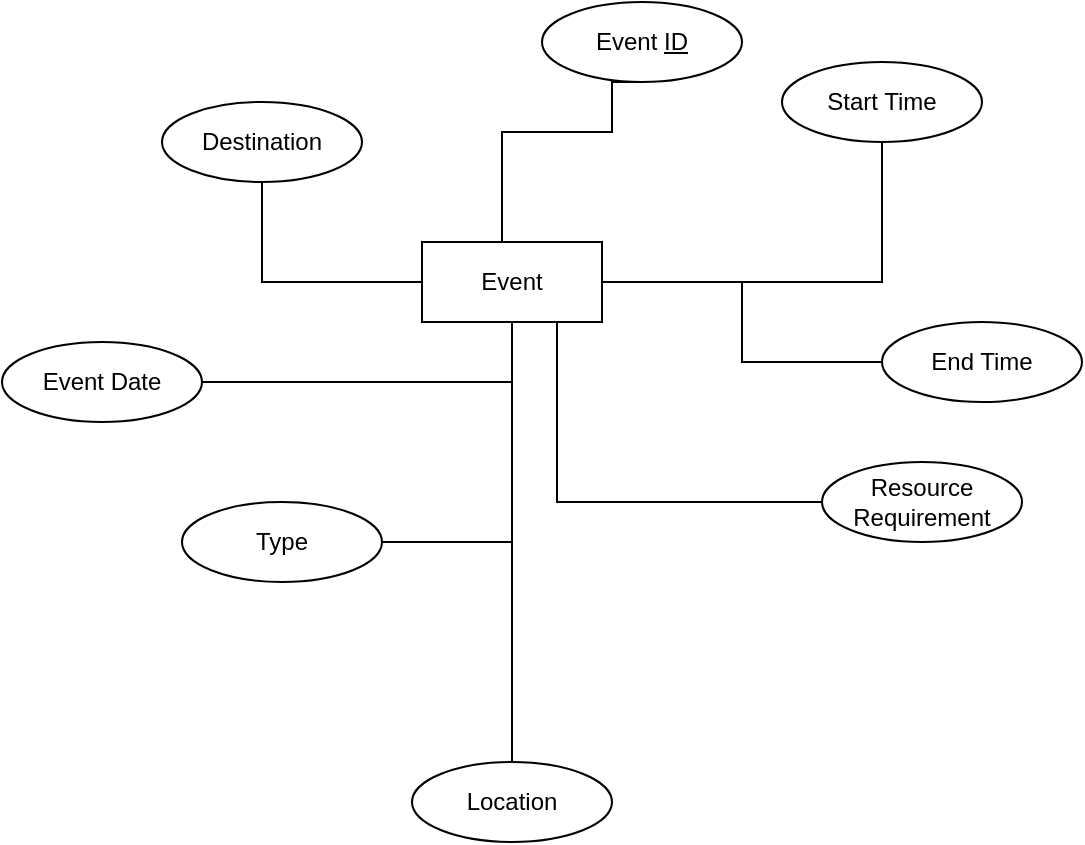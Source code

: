 <mxfile version="26.0.10" pages="4">
  <diagram name="Page-1" id="jLtEsrD5bbVMdI0_Jp3P">
    <mxGraphModel dx="880" dy="468" grid="1" gridSize="10" guides="1" tooltips="1" connect="1" arrows="1" fold="1" page="1" pageScale="1" pageWidth="850" pageHeight="1100" math="0" shadow="0">
      <root>
        <mxCell id="0" />
        <mxCell id="1" parent="0" />
        <mxCell id="_hPpP1x5KGNEwNmz4fsg-4" style="edgeStyle=orthogonalEdgeStyle;rounded=0;orthogonalLoop=1;jettySize=auto;html=1;entryX=0.5;entryY=1;entryDx=0;entryDy=0;endArrow=none;startFill=0;" parent="1" source="_hPpP1x5KGNEwNmz4fsg-1" target="_hPpP1x5KGNEwNmz4fsg-3" edge="1">
          <mxGeometry relative="1" as="geometry">
            <Array as="points">
              <mxPoint x="330" y="265" />
              <mxPoint x="385" y="265" />
            </Array>
          </mxGeometry>
        </mxCell>
        <mxCell id="_hPpP1x5KGNEwNmz4fsg-6" style="edgeStyle=orthogonalEdgeStyle;rounded=0;orthogonalLoop=1;jettySize=auto;html=1;entryX=0.5;entryY=1;entryDx=0;entryDy=0;endArrow=none;startFill=0;" parent="1" source="_hPpP1x5KGNEwNmz4fsg-1" target="_hPpP1x5KGNEwNmz4fsg-5" edge="1">
          <mxGeometry relative="1" as="geometry" />
        </mxCell>
        <mxCell id="_hPpP1x5KGNEwNmz4fsg-10" style="edgeStyle=orthogonalEdgeStyle;rounded=0;orthogonalLoop=1;jettySize=auto;html=1;entryX=0.5;entryY=0;entryDx=0;entryDy=0;endArrow=none;startFill=0;" parent="1" source="_hPpP1x5KGNEwNmz4fsg-1" target="_hPpP1x5KGNEwNmz4fsg-7" edge="1">
          <mxGeometry relative="1" as="geometry" />
        </mxCell>
        <mxCell id="_hPpP1x5KGNEwNmz4fsg-34" style="edgeStyle=orthogonalEdgeStyle;rounded=0;orthogonalLoop=1;jettySize=auto;html=1;entryX=0.5;entryY=1;entryDx=0;entryDy=0;endArrow=none;startFill=0;" parent="1" source="_hPpP1x5KGNEwNmz4fsg-1" target="_hPpP1x5KGNEwNmz4fsg-33" edge="1">
          <mxGeometry relative="1" as="geometry" />
        </mxCell>
        <mxCell id="_hPpP1x5KGNEwNmz4fsg-1" value="Event" style="whiteSpace=wrap;html=1;align=center;" parent="1" vertex="1">
          <mxGeometry x="290" y="320" width="90" height="40" as="geometry" />
        </mxCell>
        <mxCell id="_hPpP1x5KGNEwNmz4fsg-3" value="Event&amp;nbsp;&lt;u&gt;ID&lt;/u&gt;" style="ellipse;whiteSpace=wrap;html=1;align=center;" parent="1" vertex="1">
          <mxGeometry x="350" y="200" width="100" height="40" as="geometry" />
        </mxCell>
        <mxCell id="_hPpP1x5KGNEwNmz4fsg-5" value="&lt;div&gt;Destination&lt;/div&gt;" style="ellipse;whiteSpace=wrap;html=1;align=center;" parent="1" vertex="1">
          <mxGeometry x="160" y="250" width="100" height="40" as="geometry" />
        </mxCell>
        <mxCell id="_hPpP1x5KGNEwNmz4fsg-7" value="Location" style="ellipse;whiteSpace=wrap;html=1;align=center;" parent="1" vertex="1">
          <mxGeometry x="285" y="580" width="100" height="40" as="geometry" />
        </mxCell>
        <mxCell id="_hPpP1x5KGNEwNmz4fsg-12" style="edgeStyle=orthogonalEdgeStyle;rounded=0;orthogonalLoop=1;jettySize=auto;html=1;endArrow=none;startFill=0;" parent="1" source="_hPpP1x5KGNEwNmz4fsg-11" target="_hPpP1x5KGNEwNmz4fsg-1" edge="1">
          <mxGeometry relative="1" as="geometry" />
        </mxCell>
        <mxCell id="_hPpP1x5KGNEwNmz4fsg-11" value="End Time" style="ellipse;whiteSpace=wrap;html=1;align=center;" parent="1" vertex="1">
          <mxGeometry x="520" y="360" width="100" height="40" as="geometry" />
        </mxCell>
        <mxCell id="_hPpP1x5KGNEwNmz4fsg-33" value="Start Time" style="ellipse;whiteSpace=wrap;html=1;align=center;" parent="1" vertex="1">
          <mxGeometry x="470" y="230" width="100" height="40" as="geometry" />
        </mxCell>
        <mxCell id="_hPpP1x5KGNEwNmz4fsg-78" style="edgeStyle=orthogonalEdgeStyle;rounded=0;orthogonalLoop=1;jettySize=auto;html=1;entryX=0.5;entryY=1;entryDx=0;entryDy=0;endArrow=none;startFill=0;" parent="1" source="_hPpP1x5KGNEwNmz4fsg-77" target="_hPpP1x5KGNEwNmz4fsg-1" edge="1">
          <mxGeometry relative="1" as="geometry" />
        </mxCell>
        <mxCell id="_hPpP1x5KGNEwNmz4fsg-77" value="Type" style="ellipse;whiteSpace=wrap;html=1;align=center;" parent="1" vertex="1">
          <mxGeometry x="170" y="450" width="100" height="40" as="geometry" />
        </mxCell>
        <mxCell id="_hPpP1x5KGNEwNmz4fsg-80" style="edgeStyle=orthogonalEdgeStyle;rounded=0;orthogonalLoop=1;jettySize=auto;html=1;entryX=0.5;entryY=1;entryDx=0;entryDy=0;endArrow=none;startFill=0;" parent="1" source="_hPpP1x5KGNEwNmz4fsg-79" target="_hPpP1x5KGNEwNmz4fsg-1" edge="1">
          <mxGeometry relative="1" as="geometry" />
        </mxCell>
        <mxCell id="_hPpP1x5KGNEwNmz4fsg-79" value="&lt;div&gt;Event Date&lt;/div&gt;" style="ellipse;whiteSpace=wrap;html=1;align=center;" parent="1" vertex="1">
          <mxGeometry x="80" y="370" width="100" height="40" as="geometry" />
        </mxCell>
        <mxCell id="_hPpP1x5KGNEwNmz4fsg-82" style="edgeStyle=orthogonalEdgeStyle;rounded=0;orthogonalLoop=1;jettySize=auto;html=1;entryX=0.75;entryY=1;entryDx=0;entryDy=0;endArrow=none;startFill=0;" parent="1" source="_hPpP1x5KGNEwNmz4fsg-81" target="_hPpP1x5KGNEwNmz4fsg-1" edge="1">
          <mxGeometry relative="1" as="geometry" />
        </mxCell>
        <mxCell id="_hPpP1x5KGNEwNmz4fsg-81" value="Resource Requirement" style="ellipse;whiteSpace=wrap;html=1;align=center;" parent="1" vertex="1">
          <mxGeometry x="490" y="430" width="100" height="40" as="geometry" />
        </mxCell>
      </root>
    </mxGraphModel>
  </diagram>
  <diagram id="xW_6rSMzqBG5l2Te2S_-" name="Page-2">
    <mxGraphModel dx="880" dy="1568" grid="1" gridSize="10" guides="1" tooltips="1" connect="1" arrows="1" fold="1" page="1" pageScale="1" pageWidth="850" pageHeight="1100" math="0" shadow="0">
      <root>
        <mxCell id="0" />
        <mxCell id="1" parent="0" />
        <mxCell id="i2mhGF5Ou8PGs9x8ljhA-6" style="edgeStyle=orthogonalEdgeStyle;rounded=0;orthogonalLoop=1;jettySize=auto;html=1;exitX=0.25;exitY=0;exitDx=0;exitDy=0;entryX=0.5;entryY=1;entryDx=0;entryDy=0;endArrow=none;startFill=0;" edge="1" parent="1" source="i2mhGF5Ou8PGs9x8ljhA-1" target="i2mhGF5Ou8PGs9x8ljhA-3">
          <mxGeometry relative="1" as="geometry" />
        </mxCell>
        <mxCell id="i2mhGF5Ou8PGs9x8ljhA-7" style="edgeStyle=orthogonalEdgeStyle;rounded=0;orthogonalLoop=1;jettySize=auto;html=1;exitX=0.5;exitY=0;exitDx=0;exitDy=0;entryX=0.5;entryY=1;entryDx=0;entryDy=0;endArrow=none;startFill=0;" edge="1" parent="1" source="i2mhGF5Ou8PGs9x8ljhA-1" target="i2mhGF5Ou8PGs9x8ljhA-4">
          <mxGeometry relative="1" as="geometry" />
        </mxCell>
        <mxCell id="i2mhGF5Ou8PGs9x8ljhA-8" style="edgeStyle=orthogonalEdgeStyle;rounded=0;orthogonalLoop=1;jettySize=auto;html=1;exitX=0;exitY=0.5;exitDx=0;exitDy=0;endArrow=none;startFill=0;" edge="1" parent="1" source="i2mhGF5Ou8PGs9x8ljhA-1" target="i2mhGF5Ou8PGs9x8ljhA-5">
          <mxGeometry relative="1" as="geometry" />
        </mxCell>
        <mxCell id="i2mhGF5Ou8PGs9x8ljhA-13" style="edgeStyle=orthogonalEdgeStyle;rounded=0;orthogonalLoop=1;jettySize=auto;html=1;exitX=0.25;exitY=1;exitDx=0;exitDy=0;endArrow=none;startFill=0;" edge="1" parent="1" source="i2mhGF5Ou8PGs9x8ljhA-1" target="i2mhGF5Ou8PGs9x8ljhA-12">
          <mxGeometry relative="1" as="geometry" />
        </mxCell>
        <mxCell id="i2mhGF5Ou8PGs9x8ljhA-1" value="Students" style="whiteSpace=wrap;html=1;align=center;" vertex="1" parent="1">
          <mxGeometry x="250" y="-260" width="100" height="40" as="geometry" />
        </mxCell>
        <mxCell id="i2mhGF5Ou8PGs9x8ljhA-15" style="edgeStyle=orthogonalEdgeStyle;rounded=0;orthogonalLoop=1;jettySize=auto;html=1;exitX=0.5;exitY=0;exitDx=0;exitDy=0;entryX=0.5;entryY=1;entryDx=0;entryDy=0;endArrow=none;startFill=0;" edge="1" parent="1" source="i2mhGF5Ou8PGs9x8ljhA-2" target="i2mhGF5Ou8PGs9x8ljhA-9">
          <mxGeometry relative="1" as="geometry" />
        </mxCell>
        <mxCell id="i2mhGF5Ou8PGs9x8ljhA-17" value="" style="edgeStyle=orthogonalEdgeStyle;rounded=0;orthogonalLoop=1;jettySize=auto;html=1;endArrow=none;startFill=0;" edge="1" parent="1" source="i2mhGF5Ou8PGs9x8ljhA-2" target="i2mhGF5Ou8PGs9x8ljhA-11">
          <mxGeometry relative="1" as="geometry" />
        </mxCell>
        <mxCell id="i2mhGF5Ou8PGs9x8ljhA-18" style="edgeStyle=orthogonalEdgeStyle;rounded=0;orthogonalLoop=1;jettySize=auto;html=1;exitX=1;exitY=1;exitDx=0;exitDy=0;entryX=0;entryY=0.5;entryDx=0;entryDy=0;endArrow=none;startFill=0;" edge="1" parent="1" source="i2mhGF5Ou8PGs9x8ljhA-2" target="i2mhGF5Ou8PGs9x8ljhA-14">
          <mxGeometry relative="1" as="geometry" />
        </mxCell>
        <mxCell id="i2mhGF5Ou8PGs9x8ljhA-2" value="Courses&amp;nbsp;" style="whiteSpace=wrap;html=1;align=center;" vertex="1" parent="1">
          <mxGeometry x="460" y="-260" width="100" height="50" as="geometry" />
        </mxCell>
        <mxCell id="i2mhGF5Ou8PGs9x8ljhA-3" value="Name&amp;nbsp;" style="ellipse;whiteSpace=wrap;html=1;align=center;" vertex="1" parent="1">
          <mxGeometry x="130" y="-370" width="100" height="40" as="geometry" />
        </mxCell>
        <mxCell id="i2mhGF5Ou8PGs9x8ljhA-4" value="DOB" style="ellipse;whiteSpace=wrap;html=1;align=center;" vertex="1" parent="1">
          <mxGeometry x="260" y="-380" width="100" height="40" as="geometry" />
        </mxCell>
        <mxCell id="i2mhGF5Ou8PGs9x8ljhA-5" value="program, enrolled&amp;nbsp;" style="ellipse;whiteSpace=wrap;html=1;align=center;" vertex="1" parent="1">
          <mxGeometry x="80" y="-260" width="100" height="40" as="geometry" />
        </mxCell>
        <mxCell id="i2mhGF5Ou8PGs9x8ljhA-9" value="Course code&amp;nbsp;" style="ellipse;whiteSpace=wrap;html=1;align=center;fontStyle=4" vertex="1" parent="1">
          <mxGeometry x="460" y="-360" width="100" height="40" as="geometry" />
        </mxCell>
        <mxCell id="i2mhGF5Ou8PGs9x8ljhA-10" value="Course Name&amp;nbsp;" style="ellipse;whiteSpace=wrap;html=1;align=center;" vertex="1" parent="1">
          <mxGeometry x="580" y="-370" width="100" height="40" as="geometry" />
        </mxCell>
        <mxCell id="i2mhGF5Ou8PGs9x8ljhA-11" value="CREDIT&amp;nbsp;" style="ellipse;whiteSpace=wrap;html=1;align=center;" vertex="1" parent="1">
          <mxGeometry x="620" y="-290" width="100" height="40" as="geometry" />
        </mxCell>
        <mxCell id="i2mhGF5Ou8PGs9x8ljhA-12" value="&lt;u&gt;Student ID&amp;nbsp;&lt;/u&gt;" style="ellipse;whiteSpace=wrap;html=1;align=center;" vertex="1" parent="1">
          <mxGeometry x="160" y="-150" width="100" height="40" as="geometry" />
        </mxCell>
        <mxCell id="i2mhGF5Ou8PGs9x8ljhA-14" value="Instructor" style="ellipse;whiteSpace=wrap;html=1;align=center;" vertex="1" parent="1">
          <mxGeometry x="620" y="-190" width="100" height="40" as="geometry" />
        </mxCell>
        <mxCell id="i2mhGF5Ou8PGs9x8ljhA-16" style="edgeStyle=orthogonalEdgeStyle;rounded=0;orthogonalLoop=1;jettySize=auto;html=1;exitX=1;exitY=0;exitDx=0;exitDy=0;entryX=0.38;entryY=1.05;entryDx=0;entryDy=0;entryPerimeter=0;endArrow=none;startFill=0;" edge="1" parent="1" source="i2mhGF5Ou8PGs9x8ljhA-2" target="i2mhGF5Ou8PGs9x8ljhA-10">
          <mxGeometry relative="1" as="geometry" />
        </mxCell>
      </root>
    </mxGraphModel>
  </diagram>
  <diagram id="GySqCj4Al_hFCmeNnDxv" name="Page-3">
    <mxGraphModel dx="880" dy="468" grid="1" gridSize="10" guides="1" tooltips="1" connect="1" arrows="1" fold="1" page="1" pageScale="1" pageWidth="850" pageHeight="1100" math="0" shadow="0">
      <root>
        <mxCell id="0" />
        <mxCell id="1" parent="0" />
        <mxCell id="0rH-dLr79A3BfiNWrBxd-1" value="Patients&amp;nbsp;" style="whiteSpace=wrap;html=1;align=center;" vertex="1" parent="1">
          <mxGeometry x="170" y="200" width="100" height="40" as="geometry" />
        </mxCell>
        <mxCell id="LwfVSeKBWooUPOZBFfKQ-16" style="edgeStyle=orthogonalEdgeStyle;rounded=0;orthogonalLoop=1;jettySize=auto;html=1;exitX=0.5;exitY=0;exitDx=0;exitDy=0;entryX=0.5;entryY=1;entryDx=0;entryDy=0;endArrow=none;startFill=0;" edge="1" parent="1" source="UaqCe0fLroTgnNRUrXxv-1" target="LwfVSeKBWooUPOZBFfKQ-4">
          <mxGeometry relative="1" as="geometry" />
        </mxCell>
        <mxCell id="LwfVSeKBWooUPOZBFfKQ-17" style="edgeStyle=orthogonalEdgeStyle;rounded=0;orthogonalLoop=1;jettySize=auto;html=1;exitX=1;exitY=0.25;exitDx=0;exitDy=0;entryX=0;entryY=1;entryDx=0;entryDy=0;endArrow=none;startFill=0;" edge="1" parent="1" source="UaqCe0fLroTgnNRUrXxv-1" target="LwfVSeKBWooUPOZBFfKQ-5">
          <mxGeometry relative="1" as="geometry" />
        </mxCell>
        <mxCell id="UaqCe0fLroTgnNRUrXxv-1" value="Doctor&amp;nbsp;" style="whiteSpace=wrap;html=1;align=center;" vertex="1" parent="1">
          <mxGeometry x="510" y="210" width="100" height="30" as="geometry" />
        </mxCell>
        <mxCell id="LwfVSeKBWooUPOZBFfKQ-1" value="Patient ID&amp;nbsp;" style="ellipse;whiteSpace=wrap;html=1;align=center;" vertex="1" parent="1">
          <mxGeometry x="50" y="110" width="100" height="40" as="geometry" />
        </mxCell>
        <mxCell id="LwfVSeKBWooUPOZBFfKQ-2" value="Name&amp;nbsp;" style="ellipse;whiteSpace=wrap;html=1;align=center;" vertex="1" parent="1">
          <mxGeometry x="180" y="110" width="100" height="40" as="geometry" />
        </mxCell>
        <mxCell id="LwfVSeKBWooUPOZBFfKQ-3" value="Age&amp;nbsp;" style="ellipse;whiteSpace=wrap;html=1;align=center;" vertex="1" parent="1">
          <mxGeometry x="310" y="120" width="100" height="40" as="geometry" />
        </mxCell>
        <mxCell id="LwfVSeKBWooUPOZBFfKQ-4" value="Name&amp;nbsp;" style="ellipse;whiteSpace=wrap;html=1;align=center;" vertex="1" parent="1">
          <mxGeometry x="510" y="110" width="100" height="40" as="geometry" />
        </mxCell>
        <mxCell id="LwfVSeKBWooUPOZBFfKQ-5" value="Specilization&amp;nbsp;" style="ellipse;whiteSpace=wrap;html=1;align=center;" vertex="1" parent="1">
          <mxGeometry x="710" y="130" width="100" height="40" as="geometry" />
        </mxCell>
        <mxCell id="LwfVSeKBWooUPOZBFfKQ-6" value="Contact Information" style="ellipse;whiteSpace=wrap;html=1;align=center;" vertex="1" parent="1">
          <mxGeometry x="700" y="230" width="100" height="40" as="geometry" />
        </mxCell>
        <mxCell id="LwfVSeKBWooUPOZBFfKQ-7" value="Gender&amp;nbsp;" style="ellipse;whiteSpace=wrap;html=1;align=center;" vertex="1" parent="1">
          <mxGeometry x="30" y="200" width="100" height="40" as="geometry" />
        </mxCell>
        <mxCell id="LwfVSeKBWooUPOZBFfKQ-8" value="Medical History&amp;nbsp;" style="ellipse;whiteSpace=wrap;html=1;align=center;" vertex="1" parent="1">
          <mxGeometry x="150" y="290" width="100" height="40" as="geometry" />
        </mxCell>
        <mxCell id="LwfVSeKBWooUPOZBFfKQ-9" value="Avaliability&amp;nbsp;" style="ellipse;whiteSpace=wrap;html=1;align=center;" vertex="1" parent="1">
          <mxGeometry x="480" y="280" width="100" height="40" as="geometry" />
        </mxCell>
        <mxCell id="LwfVSeKBWooUPOZBFfKQ-10" style="edgeStyle=orthogonalEdgeStyle;rounded=0;orthogonalLoop=1;jettySize=auto;html=1;exitX=0;exitY=0.25;exitDx=0;exitDy=0;entryX=0.91;entryY=0.7;entryDx=0;entryDy=0;entryPerimeter=0;endArrow=none;startFill=0;" edge="1" parent="1" source="0rH-dLr79A3BfiNWrBxd-1" target="LwfVSeKBWooUPOZBFfKQ-7">
          <mxGeometry relative="1" as="geometry" />
        </mxCell>
        <mxCell id="LwfVSeKBWooUPOZBFfKQ-11" style="edgeStyle=orthogonalEdgeStyle;rounded=0;orthogonalLoop=1;jettySize=auto;html=1;exitX=0.25;exitY=0;exitDx=0;exitDy=0;entryX=0.62;entryY=0.95;entryDx=0;entryDy=0;entryPerimeter=0;endArrow=none;startFill=0;" edge="1" parent="1" source="0rH-dLr79A3BfiNWrBxd-1" target="LwfVSeKBWooUPOZBFfKQ-1">
          <mxGeometry relative="1" as="geometry" />
        </mxCell>
        <mxCell id="LwfVSeKBWooUPOZBFfKQ-12" style="edgeStyle=orthogonalEdgeStyle;rounded=0;orthogonalLoop=1;jettySize=auto;html=1;exitX=0.5;exitY=0;exitDx=0;exitDy=0;entryX=0.4;entryY=1;entryDx=0;entryDy=0;entryPerimeter=0;endArrow=none;startFill=0;" edge="1" parent="1" source="0rH-dLr79A3BfiNWrBxd-1" target="LwfVSeKBWooUPOZBFfKQ-2">
          <mxGeometry relative="1" as="geometry" />
        </mxCell>
        <mxCell id="LwfVSeKBWooUPOZBFfKQ-13" style="edgeStyle=orthogonalEdgeStyle;rounded=0;orthogonalLoop=1;jettySize=auto;html=1;exitX=0.75;exitY=0;exitDx=0;exitDy=0;entryX=0.34;entryY=1.025;entryDx=0;entryDy=0;entryPerimeter=0;endArrow=none;startFill=0;" edge="1" parent="1" source="0rH-dLr79A3BfiNWrBxd-1" target="LwfVSeKBWooUPOZBFfKQ-3">
          <mxGeometry relative="1" as="geometry" />
        </mxCell>
        <mxCell id="LwfVSeKBWooUPOZBFfKQ-14" style="edgeStyle=orthogonalEdgeStyle;rounded=0;orthogonalLoop=1;jettySize=auto;html=1;exitX=0.5;exitY=1;exitDx=0;exitDy=0;entryX=0.67;entryY=0.05;entryDx=0;entryDy=0;entryPerimeter=0;endArrow=none;startFill=0;" edge="1" parent="1" source="0rH-dLr79A3BfiNWrBxd-1" target="LwfVSeKBWooUPOZBFfKQ-8">
          <mxGeometry relative="1" as="geometry" />
        </mxCell>
        <mxCell id="LwfVSeKBWooUPOZBFfKQ-15" style="edgeStyle=orthogonalEdgeStyle;rounded=0;orthogonalLoop=1;jettySize=auto;html=1;exitX=0.5;exitY=1;exitDx=0;exitDy=0;entryX=0.65;entryY=0.05;entryDx=0;entryDy=0;entryPerimeter=0;endArrow=none;startFill=0;" edge="1" parent="1" source="UaqCe0fLroTgnNRUrXxv-1" target="LwfVSeKBWooUPOZBFfKQ-9">
          <mxGeometry relative="1" as="geometry" />
        </mxCell>
        <mxCell id="LwfVSeKBWooUPOZBFfKQ-18" style="edgeStyle=orthogonalEdgeStyle;rounded=0;orthogonalLoop=1;jettySize=auto;html=1;exitX=1;exitY=1;exitDx=0;exitDy=0;entryX=0.03;entryY=0.3;entryDx=0;entryDy=0;entryPerimeter=0;endArrow=none;startFill=0;" edge="1" parent="1" source="UaqCe0fLroTgnNRUrXxv-1" target="LwfVSeKBWooUPOZBFfKQ-6">
          <mxGeometry relative="1" as="geometry" />
        </mxCell>
      </root>
    </mxGraphModel>
  </diagram>
  <diagram id="HwT4oy8XX9pglZ_DoOOW" name="Page-4">
    <mxGraphModel dx="880" dy="468" grid="1" gridSize="10" guides="1" tooltips="1" connect="1" arrows="1" fold="1" page="1" pageScale="1" pageWidth="850" pageHeight="1100" math="0" shadow="0">
      <root>
        <mxCell id="0" />
        <mxCell id="1" parent="0" />
        <mxCell id="bWrE1PhXwlzSD_DR4PVm-8" style="edgeStyle=orthogonalEdgeStyle;rounded=0;orthogonalLoop=1;jettySize=auto;html=1;exitX=0.25;exitY=0;exitDx=0;exitDy=0;entryX=0.5;entryY=1;entryDx=0;entryDy=0;endArrow=none;startFill=0;" edge="1" parent="1" source="b16SQjrXJFUjHFu2ksD_-1" target="bWrE1PhXwlzSD_DR4PVm-4">
          <mxGeometry relative="1" as="geometry" />
        </mxCell>
        <mxCell id="bWrE1PhXwlzSD_DR4PVm-9" style="edgeStyle=orthogonalEdgeStyle;rounded=0;orthogonalLoop=1;jettySize=auto;html=1;exitX=0.75;exitY=0;exitDx=0;exitDy=0;entryX=0.5;entryY=1;entryDx=0;entryDy=0;endArrow=none;startFill=0;" edge="1" parent="1" source="b16SQjrXJFUjHFu2ksD_-1" target="bWrE1PhXwlzSD_DR4PVm-6">
          <mxGeometry relative="1" as="geometry" />
        </mxCell>
        <mxCell id="bWrE1PhXwlzSD_DR4PVm-10" style="edgeStyle=orthogonalEdgeStyle;rounded=0;orthogonalLoop=1;jettySize=auto;html=1;exitX=0.25;exitY=1;exitDx=0;exitDy=0;entryX=1;entryY=0;entryDx=0;entryDy=0;endArrow=none;startFill=0;" edge="1" parent="1" source="b16SQjrXJFUjHFu2ksD_-1" target="bWrE1PhXwlzSD_DR4PVm-7">
          <mxGeometry relative="1" as="geometry" />
        </mxCell>
        <mxCell id="bWrE1PhXwlzSD_DR4PVm-23" style="edgeStyle=orthogonalEdgeStyle;rounded=0;orthogonalLoop=1;jettySize=auto;html=1;exitX=0;exitY=0.5;exitDx=0;exitDy=0;entryX=1;entryY=0.5;entryDx=0;entryDy=0;endArrow=none;startFill=0;" edge="1" parent="1" source="b16SQjrXJFUjHFu2ksD_-1" target="bWrE1PhXwlzSD_DR4PVm-22">
          <mxGeometry relative="1" as="geometry" />
        </mxCell>
        <mxCell id="b16SQjrXJFUjHFu2ksD_-1" value="Delivery&amp;nbsp;" style="whiteSpace=wrap;html=1;align=center;" vertex="1" parent="1">
          <mxGeometry x="375" y="200" width="100" height="40" as="geometry" />
        </mxCell>
        <mxCell id="bWrE1PhXwlzSD_DR4PVm-16" style="edgeStyle=orthogonalEdgeStyle;rounded=0;orthogonalLoop=1;jettySize=auto;html=1;exitX=0.75;exitY=0;exitDx=0;exitDy=0;entryX=0.5;entryY=1;entryDx=0;entryDy=0;endArrow=none;startFill=0;" edge="1" parent="1" source="bWrE1PhXwlzSD_DR4PVm-2" target="bWrE1PhXwlzSD_DR4PVm-14">
          <mxGeometry relative="1" as="geometry" />
        </mxCell>
        <mxCell id="xcjLsUMatvyhc2eLWBcs-3" style="edgeStyle=orthogonalEdgeStyle;rounded=0;orthogonalLoop=1;jettySize=auto;html=1;exitX=0.25;exitY=1;exitDx=0;exitDy=0;endArrow=none;startFill=0;" edge="1" parent="1" source="bWrE1PhXwlzSD_DR4PVm-2" target="xcjLsUMatvyhc2eLWBcs-1">
          <mxGeometry relative="1" as="geometry" />
        </mxCell>
        <mxCell id="xcjLsUMatvyhc2eLWBcs-4" style="edgeStyle=orthogonalEdgeStyle;rounded=0;orthogonalLoop=1;jettySize=auto;html=1;exitX=0.75;exitY=1;exitDx=0;exitDy=0;entryX=0.5;entryY=0;entryDx=0;entryDy=0;endArrow=none;startFill=0;" edge="1" parent="1" source="bWrE1PhXwlzSD_DR4PVm-2" target="xcjLsUMatvyhc2eLWBcs-2">
          <mxGeometry relative="1" as="geometry" />
        </mxCell>
        <mxCell id="bWrE1PhXwlzSD_DR4PVm-2" value="Location&amp;nbsp;" style="whiteSpace=wrap;html=1;align=center;" vertex="1" parent="1">
          <mxGeometry x="60" y="230" width="100" height="40" as="geometry" />
        </mxCell>
        <mxCell id="bWrE1PhXwlzSD_DR4PVm-3" value="Vechile ID&amp;nbsp;" style="whiteSpace=wrap;html=1;align=center;" vertex="1" parent="1">
          <mxGeometry x="640" y="200" width="100" height="40" as="geometry" />
        </mxCell>
        <mxCell id="bWrE1PhXwlzSD_DR4PVm-4" value="Trackind ID&amp;nbsp;" style="ellipse;whiteSpace=wrap;html=1;align=center;" vertex="1" parent="1">
          <mxGeometry x="300" y="90" width="100" height="40" as="geometry" />
        </mxCell>
        <mxCell id="bWrE1PhXwlzSD_DR4PVm-6" value="data&amp;nbsp;" style="ellipse;whiteSpace=wrap;html=1;align=center;" vertex="1" parent="1">
          <mxGeometry x="410" y="90" width="100" height="40" as="geometry" />
        </mxCell>
        <mxCell id="bWrE1PhXwlzSD_DR4PVm-7" value="Delivery Status&amp;nbsp;" style="ellipse;whiteSpace=wrap;html=1;align=center;" vertex="1" parent="1">
          <mxGeometry x="300" y="290" width="100" height="40" as="geometry" />
        </mxCell>
        <mxCell id="bWrE1PhXwlzSD_DR4PVm-11" value="time&amp;nbsp;" style="ellipse;whiteSpace=wrap;html=1;align=center;" vertex="1" parent="1">
          <mxGeometry x="440" y="280" width="100" height="40" as="geometry" />
        </mxCell>
        <mxCell id="bWrE1PhXwlzSD_DR4PVm-12" style="edgeStyle=orthogonalEdgeStyle;rounded=0;orthogonalLoop=1;jettySize=auto;html=1;exitX=0.75;exitY=1;exitDx=0;exitDy=0;entryX=0.41;entryY=0.125;entryDx=0;entryDy=0;entryPerimeter=0;endArrow=none;startFill=0;" edge="1" parent="1" source="b16SQjrXJFUjHFu2ksD_-1" target="bWrE1PhXwlzSD_DR4PVm-11">
          <mxGeometry relative="1" as="geometry" />
        </mxCell>
        <mxCell id="bWrE1PhXwlzSD_DR4PVm-13" value="pickup point&amp;nbsp;" style="ellipse;whiteSpace=wrap;html=1;align=center;" vertex="1" parent="1">
          <mxGeometry x="20" y="100" width="100" height="40" as="geometry" />
        </mxCell>
        <mxCell id="bWrE1PhXwlzSD_DR4PVm-14" value="delivery Distination&amp;nbsp;" style="ellipse;whiteSpace=wrap;html=1;align=center;" vertex="1" parent="1">
          <mxGeometry x="170" y="100" width="100" height="40" as="geometry" />
        </mxCell>
        <mxCell id="bWrE1PhXwlzSD_DR4PVm-17" style="edgeStyle=orthogonalEdgeStyle;rounded=0;orthogonalLoop=1;jettySize=auto;html=1;exitX=0;exitY=0.25;exitDx=0;exitDy=0;entryX=0.66;entryY=1;entryDx=0;entryDy=0;entryPerimeter=0;endArrow=none;startFill=0;" edge="1" parent="1" source="bWrE1PhXwlzSD_DR4PVm-2" target="bWrE1PhXwlzSD_DR4PVm-13">
          <mxGeometry relative="1" as="geometry" />
        </mxCell>
        <mxCell id="bWrE1PhXwlzSD_DR4PVm-18" value="Avalability&amp;nbsp;" style="ellipse;whiteSpace=wrap;html=1;align=center;" vertex="1" parent="1">
          <mxGeometry x="580" y="80" width="100" height="40" as="geometry" />
        </mxCell>
        <mxCell id="bWrE1PhXwlzSD_DR4PVm-19" value="Capicity&amp;nbsp;" style="ellipse;whiteSpace=wrap;html=1;align=center;" vertex="1" parent="1">
          <mxGeometry x="730" y="80" width="100" height="40" as="geometry" />
        </mxCell>
        <mxCell id="bWrE1PhXwlzSD_DR4PVm-20" style="edgeStyle=orthogonalEdgeStyle;rounded=0;orthogonalLoop=1;jettySize=auto;html=1;exitX=0.25;exitY=0;exitDx=0;exitDy=0;entryX=0.62;entryY=1.025;entryDx=0;entryDy=0;entryPerimeter=0;endArrow=none;startFill=0;" edge="1" parent="1" source="bWrE1PhXwlzSD_DR4PVm-3" target="bWrE1PhXwlzSD_DR4PVm-18">
          <mxGeometry relative="1" as="geometry" />
        </mxCell>
        <mxCell id="bWrE1PhXwlzSD_DR4PVm-21" style="edgeStyle=orthogonalEdgeStyle;rounded=0;orthogonalLoop=1;jettySize=auto;html=1;exitX=1;exitY=0.25;exitDx=0;exitDy=0;entryX=0.3;entryY=1;entryDx=0;entryDy=0;entryPerimeter=0;endArrow=none;startFill=0;" edge="1" parent="1" source="bWrE1PhXwlzSD_DR4PVm-3" target="bWrE1PhXwlzSD_DR4PVm-19">
          <mxGeometry relative="1" as="geometry" />
        </mxCell>
        <mxCell id="bWrE1PhXwlzSD_DR4PVm-22" value="Quantity&amp;nbsp;" style="ellipse;whiteSpace=wrap;html=1;align=center;" vertex="1" parent="1">
          <mxGeometry x="240" y="200" width="100" height="40" as="geometry" />
        </mxCell>
        <mxCell id="xcjLsUMatvyhc2eLWBcs-1" value="Longitude&amp;nbsp;" style="ellipse;whiteSpace=wrap;html=1;align=center;" vertex="1" parent="1">
          <mxGeometry y="350" width="100" height="40" as="geometry" />
        </mxCell>
        <mxCell id="xcjLsUMatvyhc2eLWBcs-2" value="Latidues" style="ellipse;whiteSpace=wrap;html=1;align=center;" vertex="1" parent="1">
          <mxGeometry x="160" y="350" width="100" height="40" as="geometry" />
        </mxCell>
      </root>
    </mxGraphModel>
  </diagram>
</mxfile>

